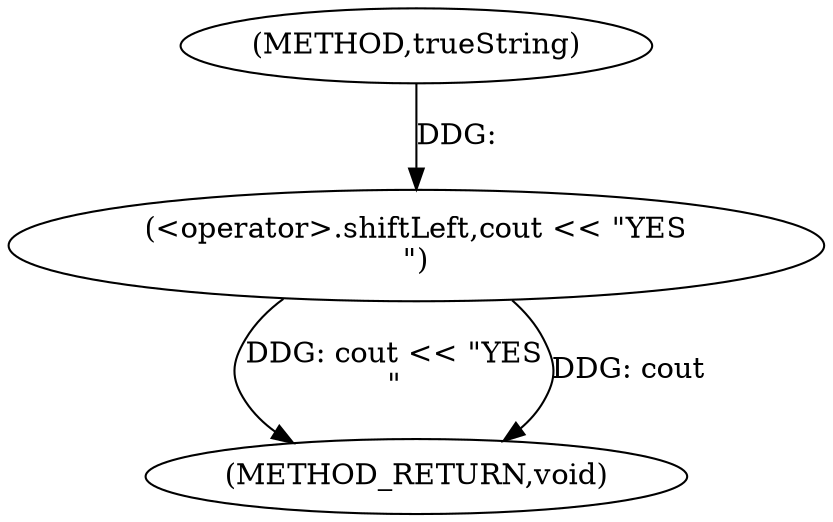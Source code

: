 digraph "trueString" {  
"1000230" [label = "(METHOD,trueString)" ]
"1000235" [label = "(METHOD_RETURN,void)" ]
"1000232" [label = "(<operator>.shiftLeft,cout << \"YES\n\")" ]
  "1000232" -> "1000235"  [ label = "DDG: cout << \"YES\n\""] 
  "1000232" -> "1000235"  [ label = "DDG: cout"] 
  "1000230" -> "1000232"  [ label = "DDG: "] 
}
